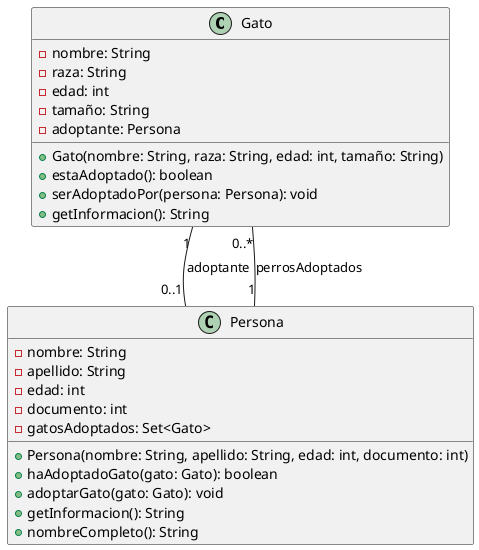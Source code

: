 @startuml
class Gato {
    - nombre: String
    - raza: String
    - edad: int
    - tamaño: String
    - adoptante: Persona
    + Gato(nombre: String, raza: String, edad: int, tamaño: String)
    + estaAdoptado(): boolean
    + serAdoptadoPor(persona: Persona): void
    + getInformacion(): String
}

class Persona {
    - nombre: String
    - apellido: String
    - edad: int
    - documento: int
    - gatosAdoptados: Set<Gato>
    + Persona(nombre: String, apellido: String, edad: int, documento: int)
    + haAdoptadoGato(gato: Gato): boolean
    + adoptarGato(gato: Gato): void
    + getInformacion(): String
    + nombreCompleto(): String
}

Gato "1" -- "0..1" Persona : adoptante
Persona "1" -- "0..*" Gato : perrosAdoptados
@enduml
